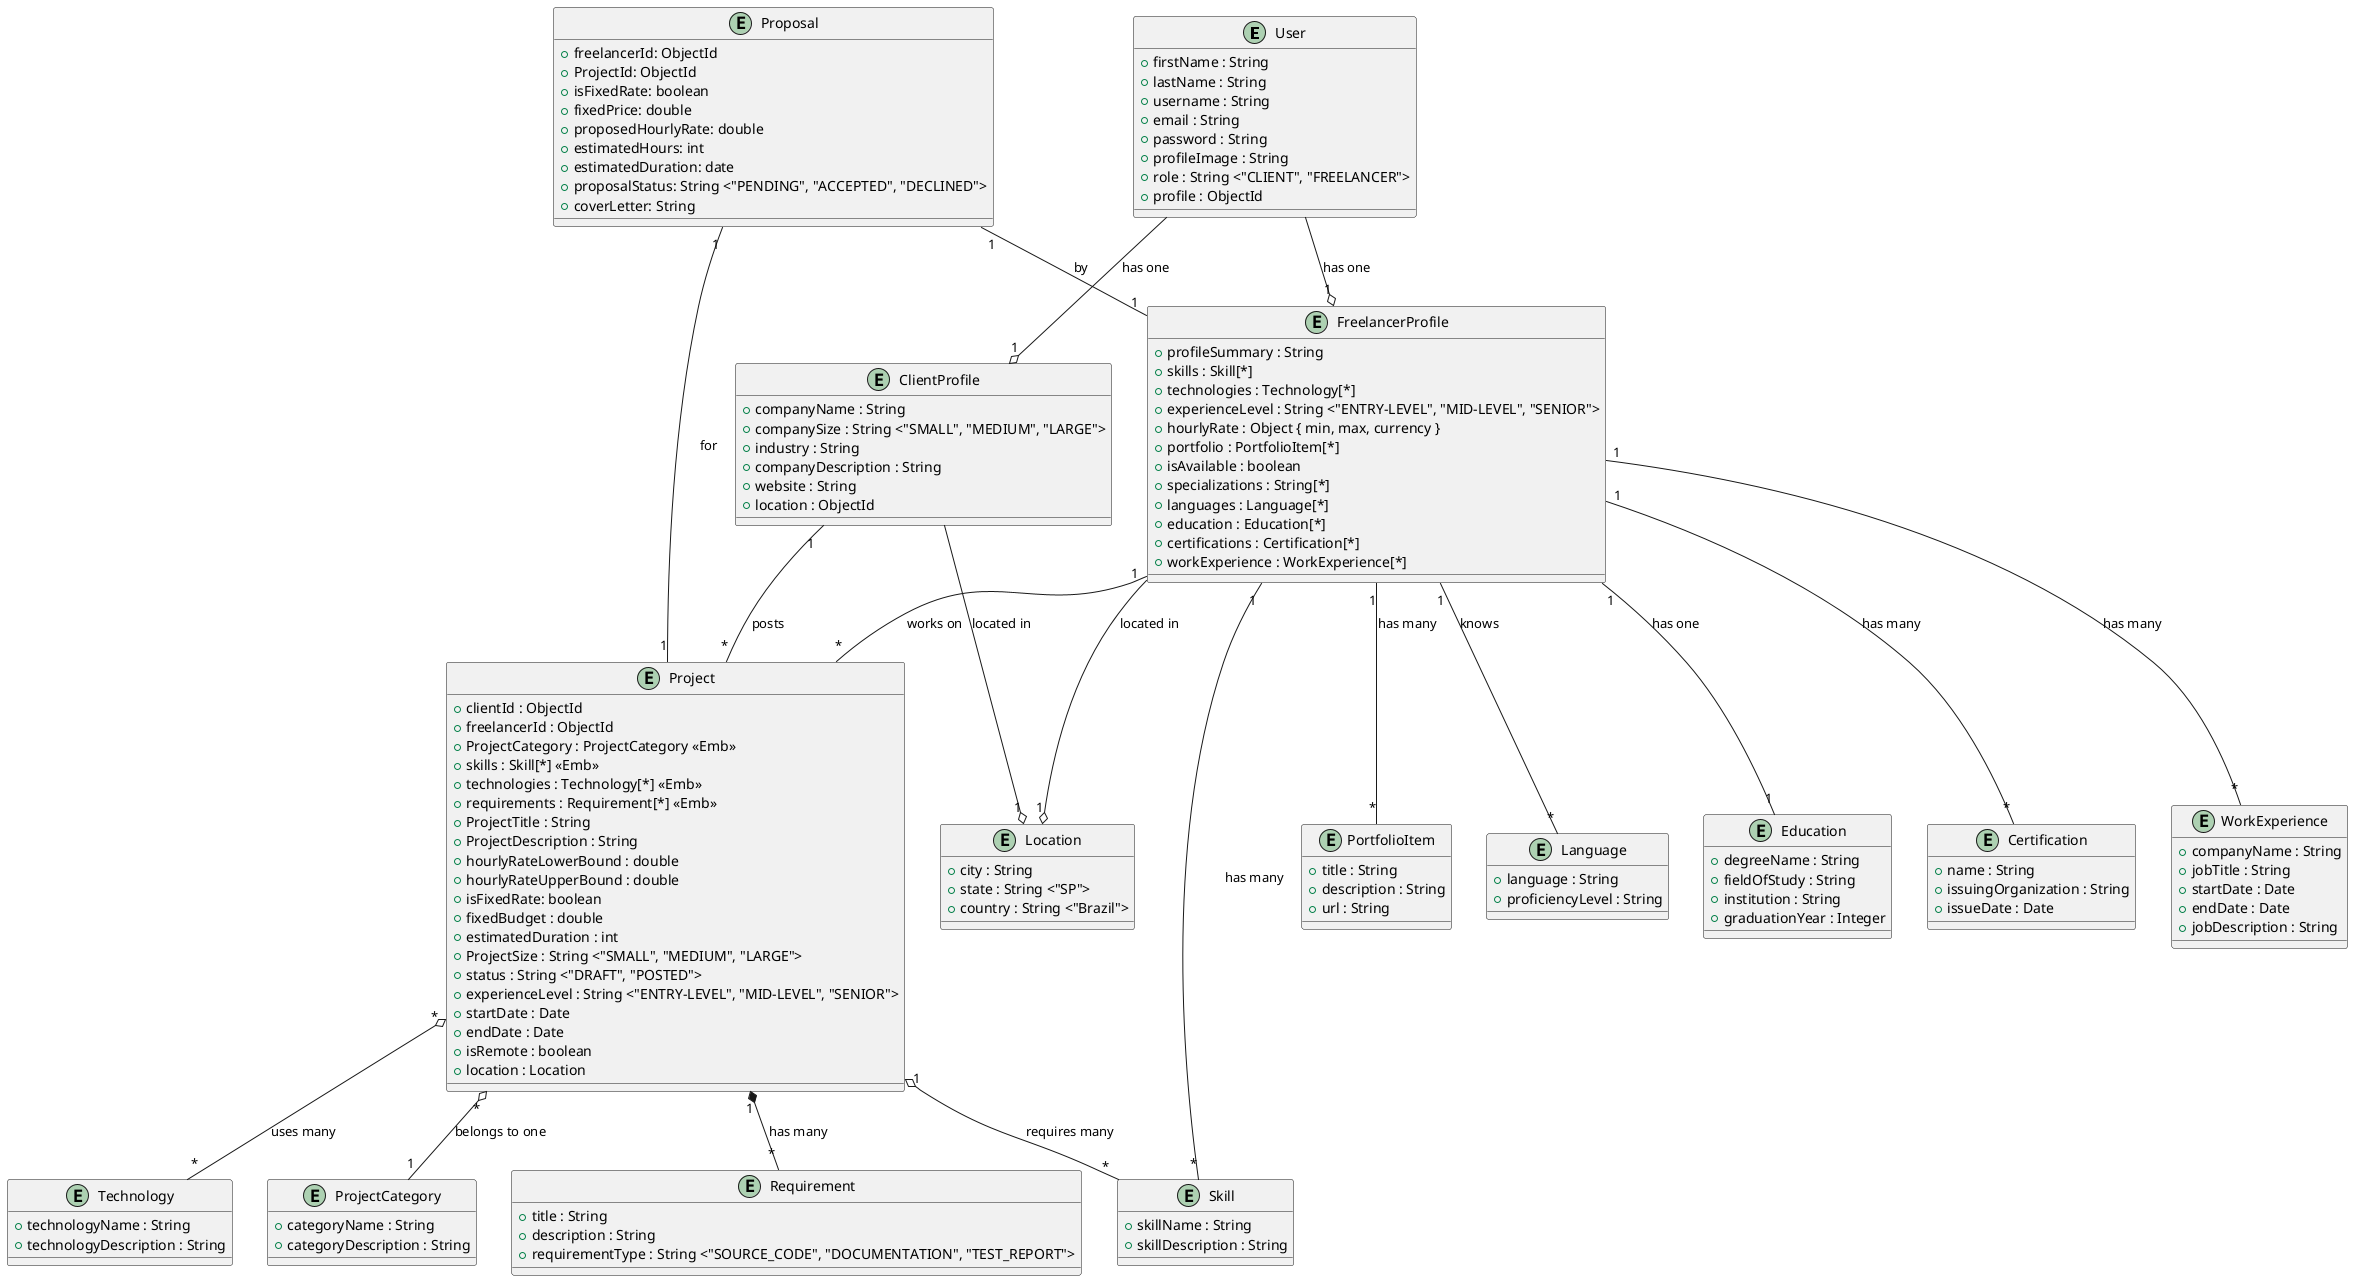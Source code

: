 @startuml class diagram

' User

entity User {
  + firstName : String
  + lastName : String
  + username : String 
  + email : String
  + password : String 
  + profileImage : String
  + role : String <"CLIENT", "FREELANCER">
  + profile : ObjectId
}

entity ClientProfile {
  + companyName : String
  + companySize : String <"SMALL", "MEDIUM", "LARGE">
  + industry : String
  + companyDescription : String
  + website : String
  + location : ObjectId 
}

entity FreelancerProfile {
  + profileSummary : String
  + skills : Skill[*]
  + technologies : Technology[*]
  + experienceLevel : String <"ENTRY-LEVEL", "MID-LEVEL", "SENIOR">
  + hourlyRate : Object { min, max, currency }
  + portfolio : PortfolioItem[*] 
  + isAvailable : boolean
  + specializations : String[*]
  + languages : Language[*]
  + education : Education[*]
  + certifications : Certification[*]
  + workExperience : WorkExperience[*] 
}

entity PortfolioItem {
  + title : String
  + description : String
  + url : String
}

entity Language {
  + language : String
  + proficiencyLevel : String
}

entity Education {
  + degreeName : String
  + fieldOfStudy : String
  + institution : String
  + graduationYear : Integer
}

entity Certification {
  + name : String
  + issuingOrganization : String
  + issueDate : Date
} 

entity WorkExperience {
  + companyName : String
  + jobTitle : String
  + startDate : Date
  + endDate : Date 
  + jobDescription : String
}

entity Location {
  + city : String
  + state : String <"SP"> 
  + country : String <"Brazil">
}

' Project

entity Project {
    + clientId : ObjectId 
    + freelancerId : ObjectId 
    + ProjectCategory : ProjectCategory <<Emb>>
    + skills : Skill[*] <<Emb>>
    + technologies : Technology[*] <<Emb>>
    + requirements : Requirement[*] <<Emb>>
    + ProjectTitle : String
    + ProjectDescription : String
    + hourlyRateLowerBound : double
    + hourlyRateUpperBound : double
    + isFixedRate: boolean
    + fixedBudget : double
    + estimatedDuration : int
    + ProjectSize : String <"SMALL", "MEDIUM", "LARGE"> 
    + status : String <"DRAFT", "POSTED">
    + experienceLevel : String <"ENTRY-LEVEL", "MID-LEVEL", "SENIOR">
    + startDate : Date
    + endDate : Date
    + isRemote : boolean
    + location : Location
}

entity ProjectCategory {
   + categoryName : String
   + categoryDescription : String
}

entity Requirement {
  + title : String
  + description : String
  + requirementType : String <"SOURCE_CODE", "DOCUMENTATION", "TEST_REPORT">
}

entity Technology {
   + technologyName : String
   + technologyDescription : String
} 

entity Skill {
    + skillName : String
    + skillDescription : String
}

entity Proposal {
    + freelancerId: ObjectId
    + ProjectId: ObjectId
    + isFixedRate: boolean
    + fixedPrice: double 
    + proposedHourlyRate: double 
    + estimatedHours: int
    + estimatedDuration: date
    + proposalStatus: String <"PENDING", "ACCEPTED", "DECLINED">
    + coverLetter: String
}

' Relationships

User --o  "1" ClientProfile : has one
User --o  "1" FreelancerProfile: has one

ClientProfile --o "1" Location : located in
FreelancerProfile --o "1" Location : located in

Project "1" o-- "*" Skill : requires many
Project "1" *-- "*" Requirement : has many
Project "*" o-- "*" Technology : uses many
Project "*" o-- "1" ProjectCategory : belongs to one

Proposal "1" -- "1" FreelancerProfile : by
Proposal "1" -- "1" Project : for

ClientProfile "1" -- "*" Project : posts

FreelancerProfile "1" -- "*" Language : knows
FreelancerProfile "1" -- "*" Project : works on 
FreelancerProfile "1" -- "1" Education : has one
FreelancerProfile "1" -- "*" Skill : has many
FreelancerProfile "1" -- "*" Certification : has many
FreelancerProfile "1" -- "*" WorkExperience : has many
FreelancerProfile "1" -- "*" PortfolioItem : has many

@enduml